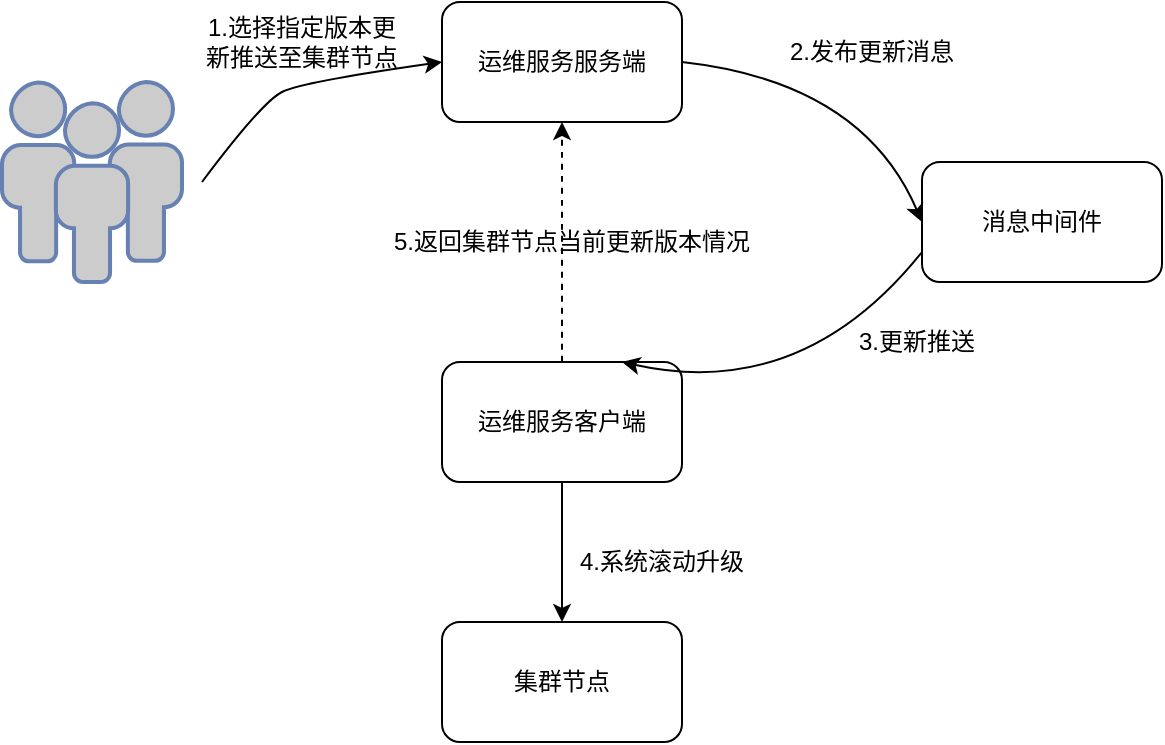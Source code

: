 <mxfile version="14.6.13" type="device"><diagram id="SNSahqg5YyjgSCrQf0F0" name="第 1 页"><mxGraphModel dx="1024" dy="592" grid="1" gridSize="10" guides="1" tooltips="1" connect="1" arrows="1" fold="1" page="1" pageScale="1" pageWidth="827" pageHeight="1169" math="0" shadow="0"><root><mxCell id="0"/><mxCell id="1" parent="0"/><mxCell id="XGr5tkh-0cyJ_o7xFjsn-1" value="" style="fontColor=#0066CC;verticalAlign=top;verticalLabelPosition=bottom;labelPosition=center;align=center;html=1;outlineConnect=0;fillColor=#CCCCCC;strokeColor=#6881B3;gradientColor=none;gradientDirection=north;strokeWidth=2;shape=mxgraph.networks.users;" parent="1" vertex="1"><mxGeometry x="60" y="120" width="90" height="100" as="geometry"/></mxCell><mxCell id="XGr5tkh-0cyJ_o7xFjsn-2" value="运维服务服务端" style="rounded=1;whiteSpace=wrap;html=1;" parent="1" vertex="1"><mxGeometry x="280" y="80" width="120" height="60" as="geometry"/></mxCell><mxCell id="XGr5tkh-0cyJ_o7xFjsn-3" value="消息中间件" style="rounded=1;whiteSpace=wrap;html=1;" parent="1" vertex="1"><mxGeometry x="520" y="160" width="120" height="60" as="geometry"/></mxCell><mxCell id="XGr5tkh-0cyJ_o7xFjsn-4" value="运维服务客户端" style="rounded=1;whiteSpace=wrap;html=1;" parent="1" vertex="1"><mxGeometry x="280" y="260" width="120" height="60" as="geometry"/></mxCell><mxCell id="XGr5tkh-0cyJ_o7xFjsn-5" value="集群节点" style="rounded=1;whiteSpace=wrap;html=1;" parent="1" vertex="1"><mxGeometry x="280" y="390" width="120" height="60" as="geometry"/></mxCell><mxCell id="XGr5tkh-0cyJ_o7xFjsn-6" value="" style="curved=1;endArrow=classic;html=1;entryX=0;entryY=0.5;entryDx=0;entryDy=0;" parent="1" target="XGr5tkh-0cyJ_o7xFjsn-2" edge="1"><mxGeometry width="50" height="50" relative="1" as="geometry"><mxPoint x="160" y="170" as="sourcePoint"/><mxPoint x="250" y="160" as="targetPoint"/><Array as="points"><mxPoint x="190" y="130"/><mxPoint x="210" y="120"/></Array></mxGeometry></mxCell><mxCell id="XGr5tkh-0cyJ_o7xFjsn-7" value="1.选择指定版本更新推送至集群节点" style="text;html=1;strokeColor=none;fillColor=none;align=center;verticalAlign=middle;whiteSpace=wrap;rounded=0;" parent="1" vertex="1"><mxGeometry x="160" y="90" width="100" height="20" as="geometry"/></mxCell><mxCell id="XGr5tkh-0cyJ_o7xFjsn-8" value="" style="curved=1;endArrow=classic;html=1;entryX=0;entryY=0.5;entryDx=0;entryDy=0;exitX=1;exitY=0.5;exitDx=0;exitDy=0;" parent="1" source="XGr5tkh-0cyJ_o7xFjsn-2" target="XGr5tkh-0cyJ_o7xFjsn-3" edge="1"><mxGeometry width="50" height="50" relative="1" as="geometry"><mxPoint x="490" y="120" as="sourcePoint"/><mxPoint x="540" y="70" as="targetPoint"/><Array as="points"><mxPoint x="490" y="120"/></Array></mxGeometry></mxCell><mxCell id="XGr5tkh-0cyJ_o7xFjsn-9" value="2.发布更新消息" style="text;html=1;strokeColor=none;fillColor=none;align=center;verticalAlign=middle;whiteSpace=wrap;rounded=0;" parent="1" vertex="1"><mxGeometry x="450" y="90" width="90" height="30" as="geometry"/></mxCell><mxCell id="XGr5tkh-0cyJ_o7xFjsn-10" value="" style="curved=1;endArrow=classic;html=1;entryX=0.75;entryY=0;entryDx=0;entryDy=0;exitX=0;exitY=0.75;exitDx=0;exitDy=0;" parent="1" source="XGr5tkh-0cyJ_o7xFjsn-3" target="XGr5tkh-0cyJ_o7xFjsn-4" edge="1"><mxGeometry width="50" height="50" relative="1" as="geometry"><mxPoint x="460" y="330" as="sourcePoint"/><mxPoint x="510" y="280" as="targetPoint"/><Array as="points"><mxPoint x="460" y="280"/></Array></mxGeometry></mxCell><mxCell id="XGr5tkh-0cyJ_o7xFjsn-11" value="3.更新推送" style="text;html=1;strokeColor=none;fillColor=none;align=center;verticalAlign=middle;whiteSpace=wrap;rounded=0;" parent="1" vertex="1"><mxGeometry x="470" y="240" width="95" height="20" as="geometry"/></mxCell><mxCell id="XGr5tkh-0cyJ_o7xFjsn-12" value="" style="curved=1;endArrow=classic;html=1;entryX=0.5;entryY=0;entryDx=0;entryDy=0;exitX=0.5;exitY=1;exitDx=0;exitDy=0;" parent="1" source="XGr5tkh-0cyJ_o7xFjsn-4" target="XGr5tkh-0cyJ_o7xFjsn-5" edge="1"><mxGeometry width="50" height="50" relative="1" as="geometry"><mxPoint x="550" y="360" as="sourcePoint"/><mxPoint x="600" y="310" as="targetPoint"/><Array as="points"><mxPoint x="340" y="350"/></Array></mxGeometry></mxCell><mxCell id="XGr5tkh-0cyJ_o7xFjsn-13" value="4.系统滚动升级" style="text;html=1;strokeColor=none;fillColor=none;align=center;verticalAlign=middle;whiteSpace=wrap;rounded=0;" parent="1" vertex="1"><mxGeometry x="330" y="350" width="120" height="20" as="geometry"/></mxCell><mxCell id="XGr5tkh-0cyJ_o7xFjsn-14" value="" style="curved=1;endArrow=classic;html=1;entryX=0.5;entryY=1;entryDx=0;entryDy=0;exitX=0.5;exitY=0;exitDx=0;exitDy=0;dashed=1;" parent="1" source="XGr5tkh-0cyJ_o7xFjsn-4" target="XGr5tkh-0cyJ_o7xFjsn-2" edge="1"><mxGeometry width="50" height="50" relative="1" as="geometry"><mxPoint x="230" y="220" as="sourcePoint"/><mxPoint x="280" y="170" as="targetPoint"/><Array as="points"><mxPoint x="340" y="180"/></Array></mxGeometry></mxCell><mxCell id="XGr5tkh-0cyJ_o7xFjsn-15" value="5.返回集群节点当前更新版本情况" style="text;html=1;strokeColor=none;fillColor=none;align=center;verticalAlign=middle;whiteSpace=wrap;rounded=0;" parent="1" vertex="1"><mxGeometry x="250" y="200" width="190" as="geometry"/></mxCell></root></mxGraphModel></diagram></mxfile>